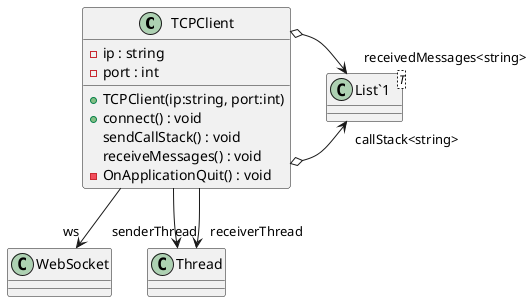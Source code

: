 @startuml
class TCPClient {
    - ip : string
    - port : int
    + TCPClient(ip:string, port:int)
    + connect() : void
    sendCallStack() : void
    receiveMessages() : void
    - OnApplicationQuit() : void
}
class "List`1"<T> {
}
TCPClient --> "ws" WebSocket
TCPClient o-> "callStack<string>" "List`1"
TCPClient o-> "receivedMessages<string>" "List`1"
TCPClient --> "senderThread" Thread
TCPClient --> "receiverThread" Thread
@enduml
